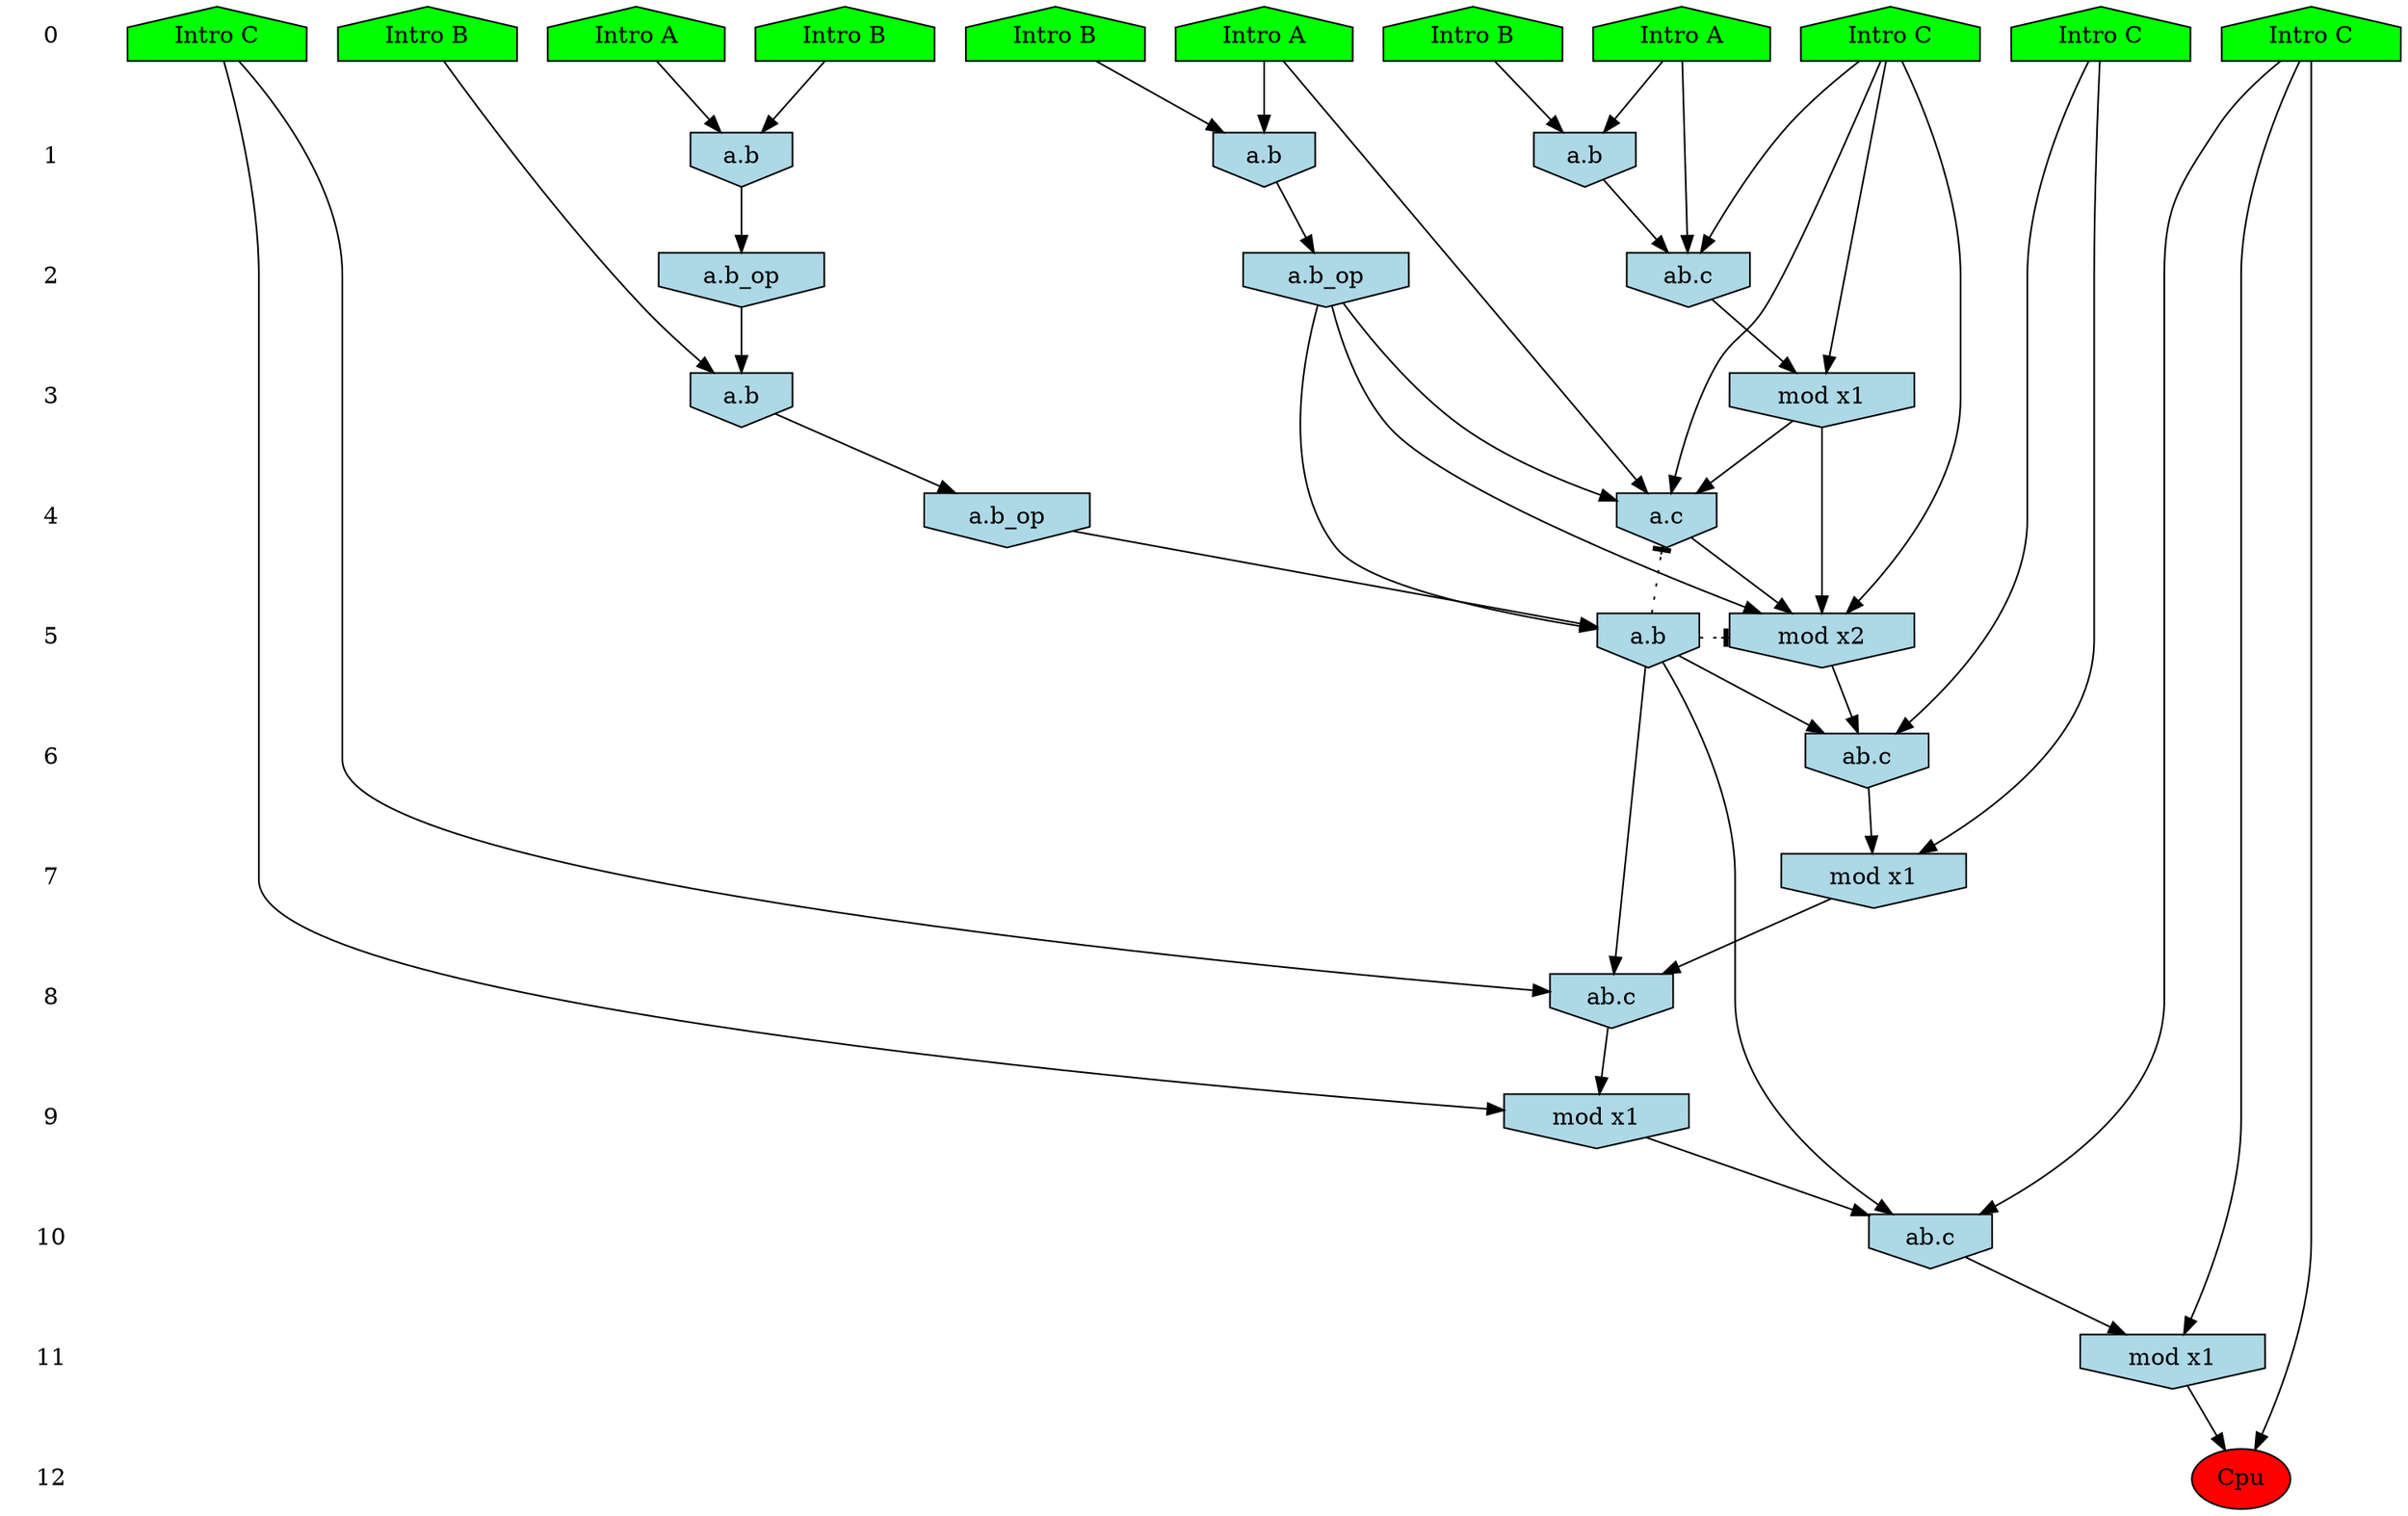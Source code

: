 /* Compression of 1 causal flows obtained in average at 1.547788E+01 t.u */
/* Compressed causal flows were: [2579] */
digraph G{
 ranksep=.5 ; 
{ rank = same ; "0" [shape=plaintext] ; node_1 [label ="Intro B", shape=house, style=filled, fillcolor=green] ;
node_2 [label ="Intro B", shape=house, style=filled, fillcolor=green] ;
node_3 [label ="Intro A", shape=house, style=filled, fillcolor=green] ;
node_4 [label ="Intro B", shape=house, style=filled, fillcolor=green] ;
node_5 [label ="Intro A", shape=house, style=filled, fillcolor=green] ;
node_6 [label ="Intro A", shape=house, style=filled, fillcolor=green] ;
node_7 [label ="Intro B", shape=house, style=filled, fillcolor=green] ;
node_8 [label ="Intro C", shape=house, style=filled, fillcolor=green] ;
node_9 [label ="Intro C", shape=house, style=filled, fillcolor=green] ;
node_10 [label ="Intro C", shape=house, style=filled, fillcolor=green] ;
node_11 [label ="Intro C", shape=house, style=filled, fillcolor=green] ;
}
{ rank = same ; "1" [shape=plaintext] ; node_12 [label="a.b", shape=invhouse, style=filled, fillcolor = lightblue] ;
node_13 [label="a.b", shape=invhouse, style=filled, fillcolor = lightblue] ;
node_18 [label="a.b", shape=invhouse, style=filled, fillcolor = lightblue] ;
}
{ rank = same ; "2" [shape=plaintext] ; node_14 [label="a.b_op", shape=invhouse, style=filled, fillcolor = lightblue] ;
node_15 [label="ab.c", shape=invhouse, style=filled, fillcolor = lightblue] ;
node_20 [label="a.b_op", shape=invhouse, style=filled, fillcolor = lightblue] ;
}
{ rank = same ; "3" [shape=plaintext] ; node_16 [label="mod x1", shape=invhouse, style=filled, fillcolor = lightblue] ;
node_17 [label="a.b", shape=invhouse, style=filled, fillcolor = lightblue] ;
}
{ rank = same ; "4" [shape=plaintext] ; node_19 [label="a.b_op", shape=invhouse, style=filled, fillcolor = lightblue] ;
node_21 [label="a.c", shape=invhouse, style=filled, fillcolor = lightblue] ;
}
{ rank = same ; "5" [shape=plaintext] ; node_22 [label="mod x2", shape=invhouse, style=filled, fillcolor = lightblue] ;
node_23 [label="a.b", shape=invhouse, style=filled, fillcolor = lightblue] ;
}
{ rank = same ; "6" [shape=plaintext] ; node_24 [label="ab.c", shape=invhouse, style=filled, fillcolor = lightblue] ;
}
{ rank = same ; "7" [shape=plaintext] ; node_25 [label="mod x1", shape=invhouse, style=filled, fillcolor = lightblue] ;
}
{ rank = same ; "8" [shape=plaintext] ; node_26 [label="ab.c", shape=invhouse, style=filled, fillcolor = lightblue] ;
}
{ rank = same ; "9" [shape=plaintext] ; node_27 [label="mod x1", shape=invhouse, style=filled, fillcolor = lightblue] ;
}
{ rank = same ; "10" [shape=plaintext] ; node_28 [label="ab.c", shape=invhouse, style=filled, fillcolor = lightblue] ;
}
{ rank = same ; "11" [shape=plaintext] ; node_29 [label="mod x1", shape=invhouse, style=filled, fillcolor = lightblue] ;
}
{ rank = same ; "12" [shape=plaintext] ; node_30 [label ="Cpu", style=filled, fillcolor=red] ;
}
"0" -> "1" [style="invis"]; 
"1" -> "2" [style="invis"]; 
"2" -> "3" [style="invis"]; 
"3" -> "4" [style="invis"]; 
"4" -> "5" [style="invis"]; 
"5" -> "6" [style="invis"]; 
"6" -> "7" [style="invis"]; 
"7" -> "8" [style="invis"]; 
"8" -> "9" [style="invis"]; 
"9" -> "10" [style="invis"]; 
"10" -> "11" [style="invis"]; 
"11" -> "12" [style="invis"]; 
node_2 -> node_12
node_5 -> node_12
node_3 -> node_13
node_7 -> node_13
node_13 -> node_14
node_5 -> node_15
node_9 -> node_15
node_12 -> node_15
node_9 -> node_16
node_15 -> node_16
node_1 -> node_17
node_14 -> node_17
node_4 -> node_18
node_6 -> node_18
node_17 -> node_19
node_18 -> node_20
node_6 -> node_21
node_9 -> node_21
node_16 -> node_21
node_20 -> node_21
node_9 -> node_22
node_16 -> node_22
node_20 -> node_22
node_21 -> node_22
node_19 -> node_23
node_20 -> node_23
node_11 -> node_24
node_22 -> node_24
node_23 -> node_24
node_11 -> node_25
node_24 -> node_25
node_8 -> node_26
node_23 -> node_26
node_25 -> node_26
node_8 -> node_27
node_26 -> node_27
node_10 -> node_28
node_23 -> node_28
node_27 -> node_28
node_10 -> node_29
node_28 -> node_29
node_10 -> node_30
node_29 -> node_30
node_23 -> node_22 [style=dotted, arrowhead = tee] 
node_23 -> node_21 [style=dotted, arrowhead = tee] 
}
/*
 Dot generation time: 0.000138
*/